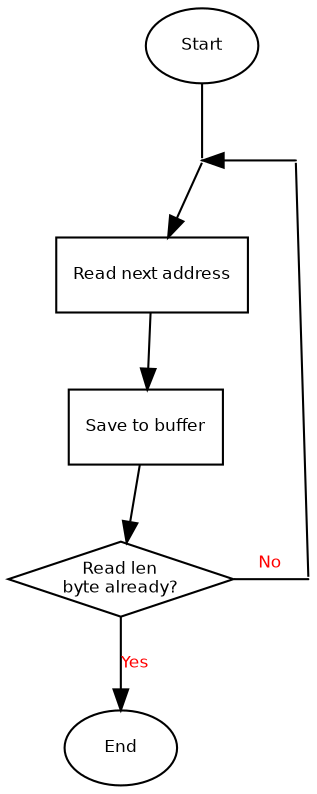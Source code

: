 digraph Flow_ReadBlock {
 
 node [
         fontname = "Bitstream Vera Sans"
         fontsize = 8
         shape = "record"
     ]

 edge [
         fontname = "Bitstream Vera Sans"
         fontsize = 8
         fontcolor = "Red"
     ]

// all blocks
start [label="Start", shape="oval"];
readnext [label="Read next address", shape="box"]
save_byte [label="Save to buffer", shape="box"]
check_len [label="Read len\nbyte already?", shape="diamond", fixedsize=true, width=1.5]
end [label="End", shape="oval"];

// relations
/* start -> readnext */
d1 [width=0, shape="point", label="."];
start -> d1 [arrowhead=none]
d1 -> readnext
readnext -> save_byte
save_byte -> check_len
/* check_len -> readnext [label="No", constraint=false, tailport=e, headport=e] */
d2 [width=0, shape="point", label="."];
d3 [width=0, shape="point", label="."];
d2 -> d3 [dir=back, arrowtail=none]
{rank=same; d1 -> d2 [dir = back];}
{rank=same; check_len -> d3 [arrowhead=none, label="No"];}
check_len -> end [label="Yes"]

}
